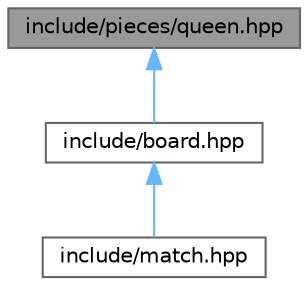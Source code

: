 digraph "include/pieces/queen.hpp"
{
 // LATEX_PDF_SIZE
  bgcolor="transparent";
  edge [fontname=Helvetica,fontsize=10,labelfontname=Helvetica,labelfontsize=10];
  node [fontname=Helvetica,fontsize=10,shape=box,height=0.2,width=0.4];
  Node1 [label="include/pieces/queen.hpp",height=0.2,width=0.4,color="gray40", fillcolor="grey60", style="filled", fontcolor="black",tooltip="Sublasse com a lógica da queen."];
  Node1 -> Node2 [dir="back",color="steelblue1",style="solid"];
  Node2 [label="include/board.hpp",height=0.2,width=0.4,color="grey40", fillcolor="white", style="filled",URL="$board_8hpp.html",tooltip="Superclasse com a lógica do board."];
  Node2 -> Node3 [dir="back",color="steelblue1",style="solid"];
  Node3 [label="include/match.hpp",height=0.2,width=0.4,color="grey40", fillcolor="white", style="filled",URL="$match_8hpp.html",tooltip="Superclasse com a lógica da match."];
}

